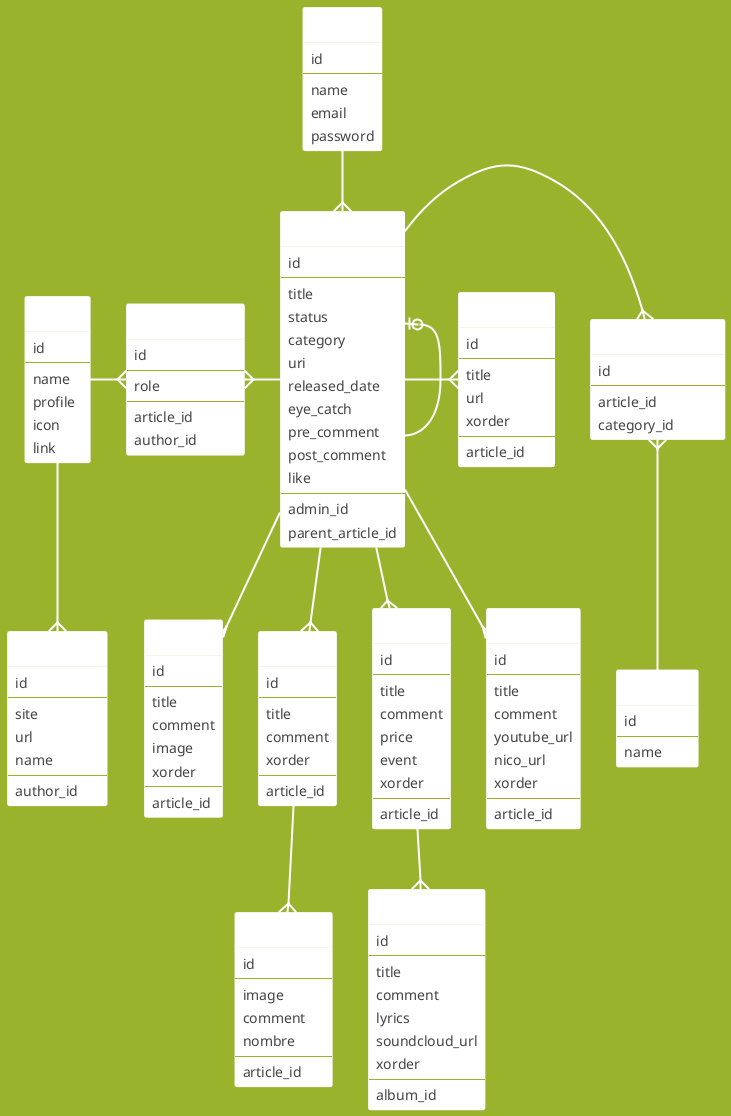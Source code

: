 @startuml

hide circle

skinparam Shadowing false
skinparam DefaultFontName "Ricty Diminished"
skinparam DefaultFontSize 14
skinparam DefaultFontStyle bold
skinparam classFontSize 16
skinparam classFontStyle bold
skinparam ArrowColor white
skinparam ArrowThickness 2
skinparam Padding 2
skinparam ClassBorderThickness 0

skinparam DefaultFontColor #444
skinparam BackgroundColor #99b32d
skinparam ClassBorderColor #99b32d
skinparam ClassHeaderBackgroundColor #c46
skinparam ClassBackgroundColor #fff
skinparam StereotypeCBackgroundColor #fff
skinparam classFontColor #fff

entity Admin {
  id
  --
  name
  email
  password
}

entity Article {
  id
  --
  title
  status
  category
  uri
  released_date
  eye_catch
  pre_comment
  post_comment
  like
  --
  admin_id
  parent_article_id
}

entity ArticleCategory {
  id
  --
  article_id
  category_id
}

entity Category {
  id
  --
  name
}

entity ArticleLink {
  id
  --
  title
  url
  xorder
  --
  article_id
}

entity Album {
  id
  --
  title
  comment
  price
  event
  xorder
  --
  article_id
}

entity Music {
  id
  --
  title
  comment
  lyrics
  soundcloud_url
  xorder
  --
  album_id
}

entity Movie {
  id
  --
  title
  comment
  youtube_url
  nico_url
  xorder
  --
  article_id
}

entity Artwork {
  id
  --
  title
  comment
  image
  xorder
  --
  article_id
}

entity Comic {
  id
  --
  title
  comment
  xorder
  --
  article_id
}

entity ComicPage {
  id
  --
  image
  comment
  nombre
  --
  article_id
}

entity ArticleAuthor {
  id
  --
  role
  --
  article_id
  author_id
}

entity Author {
  id
  --
  name
  profile
  icon
  link
}

entity AuthorLink {
  id
  --
  site
  url
  name
  --
  author_id
}

Admin --{ Article
Article -{ ArticleCategory
ArticleCategory }-- Category
Article -{ ArticleLink
Article --{ Album
Album --{ Music
Article --{ Artwork
Article --{ Movie
Article --{ Comic
Comic --{ ComicPage
Author -{ ArticleAuthor
ArticleAuthor }- Article
Author --{ AuthorLink
Article |o- Article

@enduml
